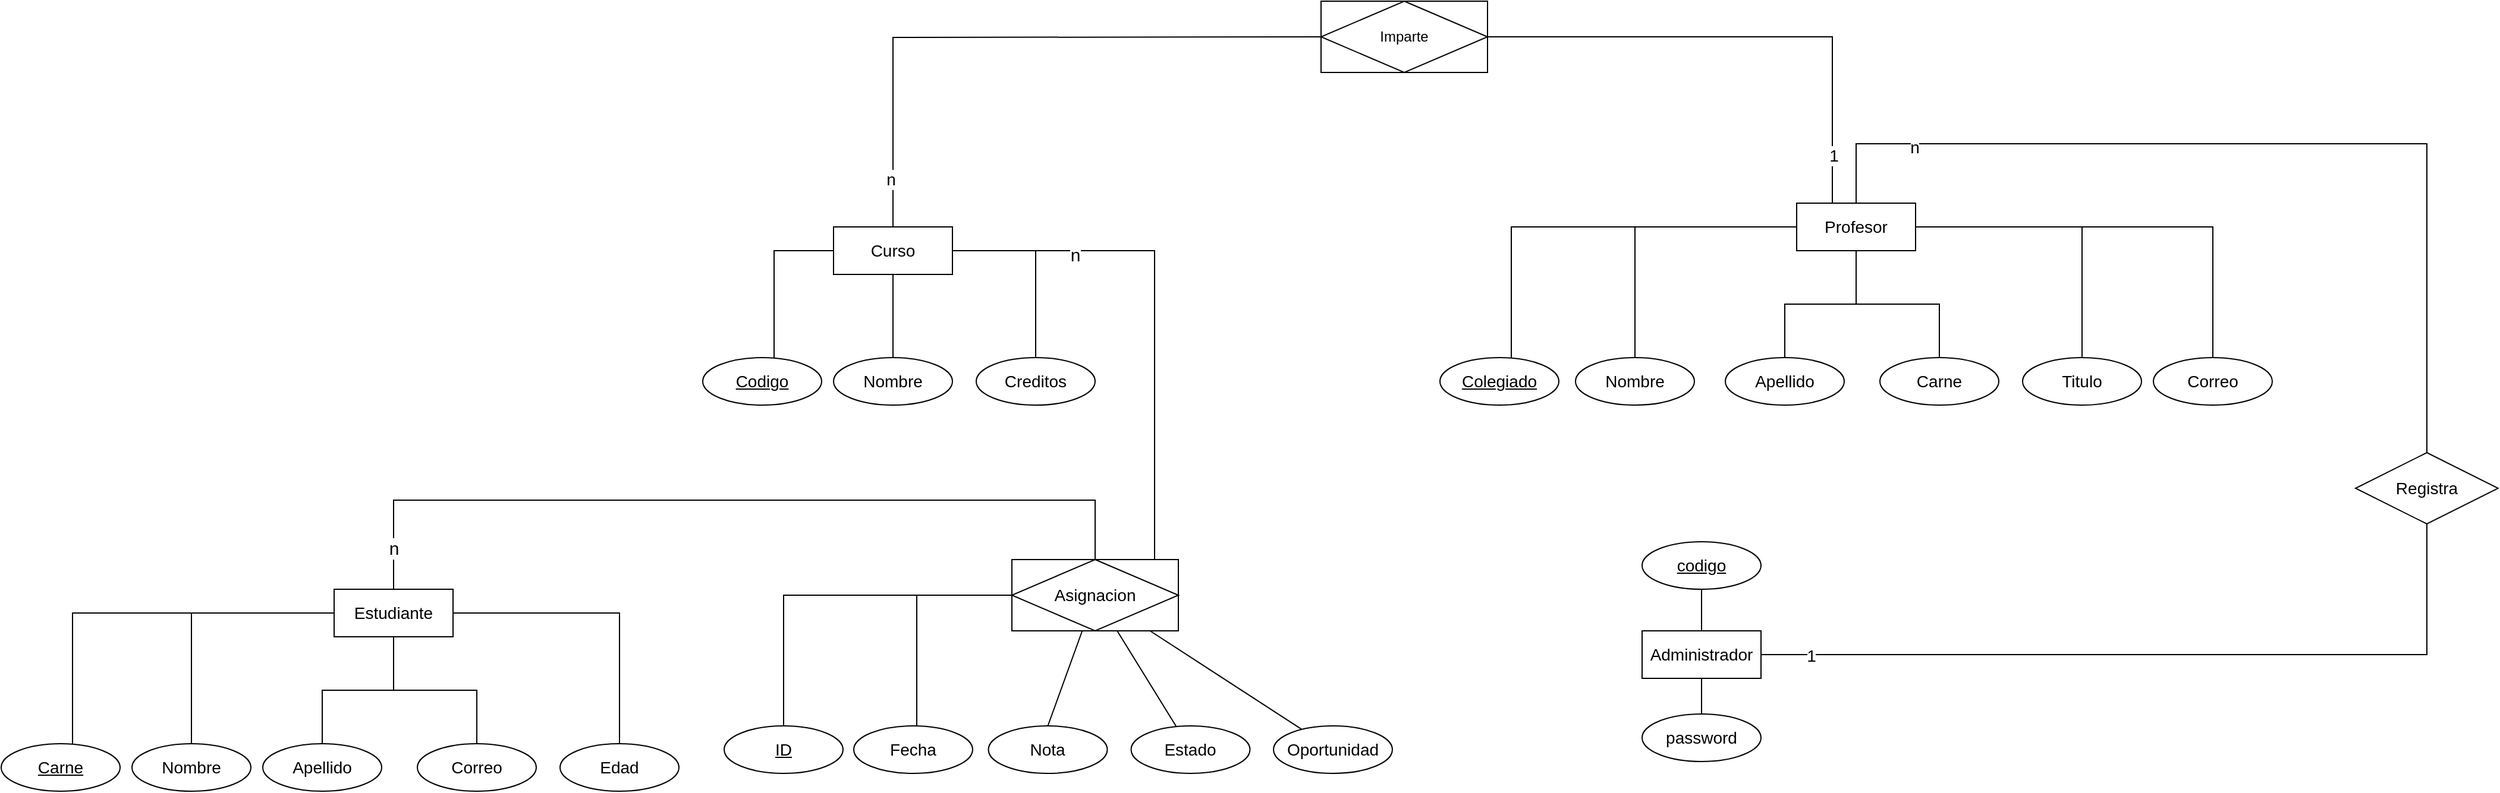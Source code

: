<mxfile version="20.2.5" type="device"><diagram id="o-rbEXCSqPaNybJV9gmY" name="Página-1"><mxGraphModel dx="1662" dy="2009" grid="1" gridSize="10" guides="1" tooltips="1" connect="1" arrows="1" fold="1" page="1" pageScale="1" pageWidth="827" pageHeight="1169" math="0" shadow="0"><root><mxCell id="0"/><mxCell id="1" parent="0"/><mxCell id="u6WFQUj0Tl192IYciWM--7" style="edgeStyle=orthogonalEdgeStyle;rounded=0;orthogonalLoop=1;jettySize=auto;html=1;entryX=0.6;entryY=0.025;entryDx=0;entryDy=0;entryPerimeter=0;fontSize=14;endArrow=none;endFill=0;" parent="1" source="u6WFQUj0Tl192IYciWM--1" target="u6WFQUj0Tl192IYciWM--2" edge="1"><mxGeometry relative="1" as="geometry"/></mxCell><mxCell id="u6WFQUj0Tl192IYciWM--8" style="edgeStyle=orthogonalEdgeStyle;rounded=0;orthogonalLoop=1;jettySize=auto;html=1;entryX=0.5;entryY=0;entryDx=0;entryDy=0;fontSize=14;endArrow=none;endFill=0;" parent="1" source="u6WFQUj0Tl192IYciWM--1" target="u6WFQUj0Tl192IYciWM--3" edge="1"><mxGeometry relative="1" as="geometry"/></mxCell><mxCell id="u6WFQUj0Tl192IYciWM--9" style="edgeStyle=orthogonalEdgeStyle;rounded=0;orthogonalLoop=1;jettySize=auto;html=1;fontSize=14;endArrow=none;endFill=0;" parent="1" source="u6WFQUj0Tl192IYciWM--1" target="u6WFQUj0Tl192IYciWM--4" edge="1"><mxGeometry relative="1" as="geometry"/></mxCell><mxCell id="u6WFQUj0Tl192IYciWM--10" style="edgeStyle=orthogonalEdgeStyle;rounded=0;orthogonalLoop=1;jettySize=auto;html=1;entryX=0.5;entryY=0;entryDx=0;entryDy=0;fontSize=14;endArrow=none;endFill=0;" parent="1" source="u6WFQUj0Tl192IYciWM--1" target="u6WFQUj0Tl192IYciWM--5" edge="1"><mxGeometry relative="1" as="geometry"/></mxCell><mxCell id="u6WFQUj0Tl192IYciWM--11" style="edgeStyle=orthogonalEdgeStyle;rounded=0;orthogonalLoop=1;jettySize=auto;html=1;fontSize=14;endArrow=none;endFill=0;" parent="1" source="u6WFQUj0Tl192IYciWM--1" target="u6WFQUj0Tl192IYciWM--6" edge="1"><mxGeometry relative="1" as="geometry"/></mxCell><mxCell id="u6WFQUj0Tl192IYciWM--35" style="edgeStyle=orthogonalEdgeStyle;rounded=0;orthogonalLoop=1;jettySize=auto;html=1;fontSize=14;endArrow=none;endFill=0;" parent="1" source="u6WFQUj0Tl192IYciWM--1" target="u6WFQUj0Tl192IYciWM--34" edge="1"><mxGeometry relative="1" as="geometry"><Array as="points"><mxPoint x="520" y="340"/><mxPoint x="1110" y="340"/></Array></mxGeometry></mxCell><mxCell id="s0Sb3QEt7d1eJSV2hL1U-1" value="n" style="edgeLabel;html=1;align=center;verticalAlign=middle;resizable=0;points=[];fontSize=15;" parent="u6WFQUj0Tl192IYciWM--35" vertex="1" connectable="0"><mxGeometry x="-0.936" y="1" relative="1" as="geometry"><mxPoint x="1" y="-12" as="offset"/></mxGeometry></mxCell><mxCell id="u6WFQUj0Tl192IYciWM--1" value="Estudiante" style="whiteSpace=wrap;html=1;align=center;fontSize=14;" parent="1" vertex="1"><mxGeometry x="470" y="415" width="100" height="40" as="geometry"/></mxCell><mxCell id="u6WFQUj0Tl192IYciWM--2" value="Carne" style="ellipse;whiteSpace=wrap;html=1;align=center;fontStyle=4;fontSize=14;" parent="1" vertex="1"><mxGeometry x="190" y="545" width="100" height="40" as="geometry"/></mxCell><mxCell id="u6WFQUj0Tl192IYciWM--3" value="Nombre" style="ellipse;whiteSpace=wrap;html=1;align=center;fontSize=14;" parent="1" vertex="1"><mxGeometry x="300" y="545" width="100" height="40" as="geometry"/></mxCell><mxCell id="u6WFQUj0Tl192IYciWM--4" value="Apellido" style="ellipse;whiteSpace=wrap;html=1;align=center;fontSize=14;" parent="1" vertex="1"><mxGeometry x="410" y="545" width="100" height="40" as="geometry"/></mxCell><mxCell id="u6WFQUj0Tl192IYciWM--5" value="Correo" style="ellipse;whiteSpace=wrap;html=1;align=center;fontSize=14;" parent="1" vertex="1"><mxGeometry x="540" y="545" width="100" height="40" as="geometry"/></mxCell><mxCell id="u6WFQUj0Tl192IYciWM--6" value="Edad" style="ellipse;whiteSpace=wrap;html=1;align=center;fontSize=14;" parent="1" vertex="1"><mxGeometry x="660" y="545" width="100" height="40" as="geometry"/></mxCell><mxCell id="u6WFQUj0Tl192IYciWM--12" style="edgeStyle=orthogonalEdgeStyle;rounded=0;orthogonalLoop=1;jettySize=auto;html=1;entryX=0.6;entryY=0.025;entryDx=0;entryDy=0;entryPerimeter=0;fontSize=14;endArrow=none;endFill=0;" parent="1" source="u6WFQUj0Tl192IYciWM--17" target="u6WFQUj0Tl192IYciWM--18" edge="1"><mxGeometry relative="1" as="geometry"/></mxCell><mxCell id="u6WFQUj0Tl192IYciWM--13" style="edgeStyle=orthogonalEdgeStyle;rounded=0;orthogonalLoop=1;jettySize=auto;html=1;entryX=0.5;entryY=0;entryDx=0;entryDy=0;fontSize=14;endArrow=none;endFill=0;" parent="1" source="u6WFQUj0Tl192IYciWM--17" target="u6WFQUj0Tl192IYciWM--19" edge="1"><mxGeometry relative="1" as="geometry"/></mxCell><mxCell id="u6WFQUj0Tl192IYciWM--14" style="edgeStyle=orthogonalEdgeStyle;rounded=0;orthogonalLoop=1;jettySize=auto;html=1;fontSize=14;endArrow=none;endFill=0;" parent="1" source="u6WFQUj0Tl192IYciWM--17" target="u6WFQUj0Tl192IYciWM--20" edge="1"><mxGeometry relative="1" as="geometry"/></mxCell><mxCell id="u6WFQUj0Tl192IYciWM--36" style="edgeStyle=orthogonalEdgeStyle;rounded=0;orthogonalLoop=1;jettySize=auto;html=1;fontSize=14;endArrow=none;endFill=0;" parent="1" source="u6WFQUj0Tl192IYciWM--17" target="u6WFQUj0Tl192IYciWM--34" edge="1"><mxGeometry relative="1" as="geometry"><Array as="points"><mxPoint x="1160" y="130"/></Array></mxGeometry></mxCell><mxCell id="s0Sb3QEt7d1eJSV2hL1U-2" value="n" style="edgeLabel;html=1;align=center;verticalAlign=middle;resizable=0;points=[];fontSize=15;" parent="u6WFQUj0Tl192IYciWM--36" vertex="1" connectable="0"><mxGeometry x="-0.521" y="-3" relative="1" as="geometry"><mxPoint as="offset"/></mxGeometry></mxCell><mxCell id="u6WFQUj0Tl192IYciWM--17" value="Curso" style="whiteSpace=wrap;html=1;align=center;fontSize=14;" parent="1" vertex="1"><mxGeometry x="890" y="110" width="100" height="40" as="geometry"/></mxCell><mxCell id="u6WFQUj0Tl192IYciWM--18" value="Codigo" style="ellipse;whiteSpace=wrap;html=1;align=center;fontStyle=4;fontSize=14;" parent="1" vertex="1"><mxGeometry x="780" y="220" width="100" height="40" as="geometry"/></mxCell><mxCell id="u6WFQUj0Tl192IYciWM--19" value="Nombre" style="ellipse;whiteSpace=wrap;html=1;align=center;fontSize=14;" parent="1" vertex="1"><mxGeometry x="890" y="220" width="100" height="40" as="geometry"/></mxCell><mxCell id="u6WFQUj0Tl192IYciWM--20" value="Creditos" style="ellipse;whiteSpace=wrap;html=1;align=center;fontSize=14;" parent="1" vertex="1"><mxGeometry x="1010" y="220" width="100" height="40" as="geometry"/></mxCell><mxCell id="u6WFQUj0Tl192IYciWM--39" style="edgeStyle=orthogonalEdgeStyle;rounded=0;orthogonalLoop=1;jettySize=auto;html=1;fontSize=14;endArrow=none;endFill=0;" parent="1" source="u6WFQUj0Tl192IYciWM--34" target="u6WFQUj0Tl192IYciWM--38" edge="1"><mxGeometry relative="1" as="geometry"/></mxCell><mxCell id="u6WFQUj0Tl192IYciWM--40" style="edgeStyle=orthogonalEdgeStyle;rounded=0;orthogonalLoop=1;jettySize=auto;html=1;fontSize=14;endArrow=none;endFill=0;" parent="1" source="u6WFQUj0Tl192IYciWM--34" target="u6WFQUj0Tl192IYciWM--37" edge="1"><mxGeometry relative="1" as="geometry"><Array as="points"><mxPoint x="960" y="420"/></Array></mxGeometry></mxCell><mxCell id="s0Sb3QEt7d1eJSV2hL1U-4" style="edgeStyle=none;rounded=0;orthogonalLoop=1;jettySize=auto;html=1;entryX=0.5;entryY=0;entryDx=0;entryDy=0;fontSize=15;endArrow=none;endFill=0;" parent="1" source="u6WFQUj0Tl192IYciWM--34" target="s0Sb3QEt7d1eJSV2hL1U-3" edge="1"><mxGeometry relative="1" as="geometry"/></mxCell><mxCell id="s0Sb3QEt7d1eJSV2hL1U-6" style="edgeStyle=none;rounded=0;orthogonalLoop=1;jettySize=auto;html=1;fontSize=15;endArrow=none;endFill=0;" parent="1" source="u6WFQUj0Tl192IYciWM--34" target="s0Sb3QEt7d1eJSV2hL1U-5" edge="1"><mxGeometry relative="1" as="geometry"/></mxCell><mxCell id="s0Sb3QEt7d1eJSV2hL1U-11" style="edgeStyle=none;rounded=0;orthogonalLoop=1;jettySize=auto;html=1;fontSize=15;endArrow=none;endFill=0;" parent="1" source="u6WFQUj0Tl192IYciWM--34" target="s0Sb3QEt7d1eJSV2hL1U-10" edge="1"><mxGeometry relative="1" as="geometry"/></mxCell><mxCell id="u6WFQUj0Tl192IYciWM--34" value="Asignacion" style="shape=associativeEntity;whiteSpace=wrap;html=1;align=center;fontSize=14;" parent="1" vertex="1"><mxGeometry x="1040" y="390" width="140" height="60" as="geometry"/></mxCell><mxCell id="u6WFQUj0Tl192IYciWM--37" value="Fecha" style="ellipse;whiteSpace=wrap;html=1;align=center;fontSize=14;" parent="1" vertex="1"><mxGeometry x="907" y="530" width="100" height="40" as="geometry"/></mxCell><mxCell id="u6WFQUj0Tl192IYciWM--38" value="ID" style="ellipse;whiteSpace=wrap;html=1;align=center;fontStyle=4;fontSize=14;" parent="1" vertex="1"><mxGeometry x="798" y="530" width="100" height="40" as="geometry"/></mxCell><mxCell id="u6WFQUj0Tl192IYciWM--41" style="edgeStyle=orthogonalEdgeStyle;rounded=0;orthogonalLoop=1;jettySize=auto;html=1;entryX=0.6;entryY=0.025;entryDx=0;entryDy=0;entryPerimeter=0;fontSize=14;endArrow=none;endFill=0;" parent="1" source="u6WFQUj0Tl192IYciWM--46" target="u6WFQUj0Tl192IYciWM--47" edge="1"><mxGeometry relative="1" as="geometry"/></mxCell><mxCell id="u6WFQUj0Tl192IYciWM--42" style="edgeStyle=orthogonalEdgeStyle;rounded=0;orthogonalLoop=1;jettySize=auto;html=1;entryX=0.5;entryY=0;entryDx=0;entryDy=0;fontSize=14;endArrow=none;endFill=0;" parent="1" source="u6WFQUj0Tl192IYciWM--46" target="u6WFQUj0Tl192IYciWM--48" edge="1"><mxGeometry relative="1" as="geometry"/></mxCell><mxCell id="u6WFQUj0Tl192IYciWM--43" style="edgeStyle=orthogonalEdgeStyle;rounded=0;orthogonalLoop=1;jettySize=auto;html=1;fontSize=14;endArrow=none;endFill=0;" parent="1" source="u6WFQUj0Tl192IYciWM--46" target="u6WFQUj0Tl192IYciWM--49" edge="1"><mxGeometry relative="1" as="geometry"/></mxCell><mxCell id="u6WFQUj0Tl192IYciWM--44" style="edgeStyle=orthogonalEdgeStyle;rounded=0;orthogonalLoop=1;jettySize=auto;html=1;entryX=0.5;entryY=0;entryDx=0;entryDy=0;fontSize=14;endArrow=none;endFill=0;" parent="1" source="u6WFQUj0Tl192IYciWM--46" target="u6WFQUj0Tl192IYciWM--50" edge="1"><mxGeometry relative="1" as="geometry"/></mxCell><mxCell id="u6WFQUj0Tl192IYciWM--45" style="edgeStyle=orthogonalEdgeStyle;rounded=0;orthogonalLoop=1;jettySize=auto;html=1;fontSize=14;endArrow=none;endFill=0;" parent="1" source="u6WFQUj0Tl192IYciWM--46" target="u6WFQUj0Tl192IYciWM--51" edge="1"><mxGeometry relative="1" as="geometry"/></mxCell><mxCell id="u6WFQUj0Tl192IYciWM--58" style="edgeStyle=orthogonalEdgeStyle;rounded=0;orthogonalLoop=1;jettySize=auto;html=1;fontSize=14;endArrow=none;endFill=0;" parent="1" source="u6WFQUj0Tl192IYciWM--46" target="u6WFQUj0Tl192IYciWM--57" edge="1"><mxGeometry relative="1" as="geometry"/></mxCell><mxCell id="u6WFQUj0Tl192IYciWM--69" style="edgeStyle=orthogonalEdgeStyle;rounded=0;orthogonalLoop=1;jettySize=auto;html=1;fontSize=14;endArrow=none;endFill=0;" parent="1" source="u6WFQUj0Tl192IYciWM--46" target="u6WFQUj0Tl192IYciWM--68" edge="1"><mxGeometry relative="1" as="geometry"><Array as="points"><mxPoint x="1750" y="40"/><mxPoint x="2230" y="40"/></Array></mxGeometry></mxCell><mxCell id="u6WFQUj0Tl192IYciWM--75" value="n" style="edgeLabel;html=1;align=center;verticalAlign=middle;resizable=0;points=[];fontSize=14;" parent="u6WFQUj0Tl192IYciWM--69" vertex="1" connectable="0"><mxGeometry x="-0.749" y="-3" relative="1" as="geometry"><mxPoint as="offset"/></mxGeometry></mxCell><mxCell id="u6WFQUj0Tl192IYciWM--46" value="Profesor" style="whiteSpace=wrap;html=1;align=center;fontSize=14;" parent="1" vertex="1"><mxGeometry x="1700" y="90" width="100" height="40" as="geometry"/></mxCell><mxCell id="u6WFQUj0Tl192IYciWM--47" value="Colegiado" style="ellipse;whiteSpace=wrap;html=1;align=center;fontStyle=4;fontSize=14;" parent="1" vertex="1"><mxGeometry x="1400" y="220" width="100" height="40" as="geometry"/></mxCell><mxCell id="u6WFQUj0Tl192IYciWM--48" value="Nombre" style="ellipse;whiteSpace=wrap;html=1;align=center;fontSize=14;" parent="1" vertex="1"><mxGeometry x="1514" y="220" width="100" height="40" as="geometry"/></mxCell><mxCell id="u6WFQUj0Tl192IYciWM--49" value="Apellido" style="ellipse;whiteSpace=wrap;html=1;align=center;fontSize=14;" parent="1" vertex="1"><mxGeometry x="1640" y="220" width="100" height="40" as="geometry"/></mxCell><mxCell id="u6WFQUj0Tl192IYciWM--50" value="Carne" style="ellipse;whiteSpace=wrap;html=1;align=center;fontSize=14;" parent="1" vertex="1"><mxGeometry x="1770" y="220" width="100" height="40" as="geometry"/></mxCell><mxCell id="u6WFQUj0Tl192IYciWM--51" value="Titulo" style="ellipse;whiteSpace=wrap;html=1;align=center;fontSize=14;" parent="1" vertex="1"><mxGeometry x="1890" y="220" width="100" height="40" as="geometry"/></mxCell><mxCell id="u6WFQUj0Tl192IYciWM--53" style="edgeStyle=orthogonalEdgeStyle;rounded=0;orthogonalLoop=1;jettySize=auto;html=1;fontSize=14;endArrow=none;endFill=0;" parent="1" target="u6WFQUj0Tl192IYciWM--17" edge="1"><mxGeometry relative="1" as="geometry"><mxPoint x="1310" y="-50" as="sourcePoint"/></mxGeometry></mxCell><mxCell id="u6WFQUj0Tl192IYciWM--78" value="n" style="edgeLabel;html=1;align=center;verticalAlign=middle;resizable=0;points=[];fontSize=14;" parent="u6WFQUj0Tl192IYciWM--53" vertex="1" connectable="0"><mxGeometry x="0.849" y="-2" relative="1" as="geometry"><mxPoint as="offset"/></mxGeometry></mxCell><mxCell id="u6WFQUj0Tl192IYciWM--54" style="edgeStyle=orthogonalEdgeStyle;rounded=0;orthogonalLoop=1;jettySize=auto;html=1;fontSize=14;exitX=1;exitY=0.5;exitDx=0;exitDy=0;endArrow=none;endFill=0;" parent="1" target="u6WFQUj0Tl192IYciWM--46" edge="1"><mxGeometry relative="1" as="geometry"><mxPoint x="1430" y="-50" as="sourcePoint"/><Array as="points"><mxPoint x="1430" y="-50"/><mxPoint x="1730" y="-50"/></Array></mxGeometry></mxCell><mxCell id="u6WFQUj0Tl192IYciWM--77" value="1" style="edgeLabel;html=1;align=center;verticalAlign=middle;resizable=0;points=[];fontSize=14;" parent="u6WFQUj0Tl192IYciWM--54" vertex="1" connectable="0"><mxGeometry x="0.818" y="1" relative="1" as="geometry"><mxPoint as="offset"/></mxGeometry></mxCell><mxCell id="u6WFQUj0Tl192IYciWM--57" value="Correo" style="ellipse;whiteSpace=wrap;html=1;align=center;fontSize=14;" parent="1" vertex="1"><mxGeometry x="2000" y="220" width="100" height="40" as="geometry"/></mxCell><mxCell id="u6WFQUj0Tl192IYciWM--63" style="edgeStyle=orthogonalEdgeStyle;rounded=0;orthogonalLoop=1;jettySize=auto;html=1;entryX=0.5;entryY=1;entryDx=0;entryDy=0;fontSize=14;endArrow=none;endFill=0;" parent="1" source="u6WFQUj0Tl192IYciWM--60" target="u6WFQUj0Tl192IYciWM--61" edge="1"><mxGeometry relative="1" as="geometry"/></mxCell><mxCell id="u6WFQUj0Tl192IYciWM--64" style="edgeStyle=orthogonalEdgeStyle;rounded=0;orthogonalLoop=1;jettySize=auto;html=1;fontSize=14;endArrow=none;endFill=0;" parent="1" source="u6WFQUj0Tl192IYciWM--60" target="u6WFQUj0Tl192IYciWM--62" edge="1"><mxGeometry relative="1" as="geometry"/></mxCell><mxCell id="u6WFQUj0Tl192IYciWM--70" style="edgeStyle=orthogonalEdgeStyle;rounded=0;orthogonalLoop=1;jettySize=auto;html=1;fontSize=14;endArrow=none;endFill=0;" parent="1" source="u6WFQUj0Tl192IYciWM--60" target="u6WFQUj0Tl192IYciWM--68" edge="1"><mxGeometry relative="1" as="geometry"/></mxCell><mxCell id="u6WFQUj0Tl192IYciWM--71" value="1" style="edgeLabel;html=1;align=center;verticalAlign=middle;resizable=0;points=[];fontSize=14;" parent="u6WFQUj0Tl192IYciWM--70" vertex="1" connectable="0"><mxGeometry x="-0.875" y="-1" relative="1" as="geometry"><mxPoint as="offset"/></mxGeometry></mxCell><mxCell id="u6WFQUj0Tl192IYciWM--60" value="Administrador" style="whiteSpace=wrap;html=1;align=center;fontSize=14;" parent="1" vertex="1"><mxGeometry x="1570" y="450" width="100" height="40" as="geometry"/></mxCell><mxCell id="u6WFQUj0Tl192IYciWM--61" value="codigo" style="ellipse;whiteSpace=wrap;html=1;align=center;fontStyle=4;fontSize=14;" parent="1" vertex="1"><mxGeometry x="1570" y="375" width="100" height="40" as="geometry"/></mxCell><mxCell id="u6WFQUj0Tl192IYciWM--62" value="password" style="ellipse;whiteSpace=wrap;html=1;align=center;fontSize=14;" parent="1" vertex="1"><mxGeometry x="1570" y="520" width="100" height="40" as="geometry"/></mxCell><mxCell id="u6WFQUj0Tl192IYciWM--68" value="Registra" style="shape=rhombus;perimeter=rhombusPerimeter;whiteSpace=wrap;html=1;align=center;fontSize=14;" parent="1" vertex="1"><mxGeometry x="2170" y="300" width="120" height="60" as="geometry"/></mxCell><mxCell id="s0Sb3QEt7d1eJSV2hL1U-3" value="Nota" style="ellipse;whiteSpace=wrap;html=1;align=center;fontSize=14;" parent="1" vertex="1"><mxGeometry x="1020.25" y="530" width="100" height="40" as="geometry"/></mxCell><mxCell id="s0Sb3QEt7d1eJSV2hL1U-5" value="Estado" style="ellipse;whiteSpace=wrap;html=1;align=center;fontSize=14;" parent="1" vertex="1"><mxGeometry x="1140.25" y="530" width="100" height="40" as="geometry"/></mxCell><mxCell id="s0Sb3QEt7d1eJSV2hL1U-10" value="Oportunidad" style="ellipse;whiteSpace=wrap;html=1;align=center;fontSize=14;" parent="1" vertex="1"><mxGeometry x="1260" y="530" width="100" height="40" as="geometry"/></mxCell><mxCell id="APyrnI6IGsNF-bcs3Zqa-1" value="Imparte" style="shape=associativeEntity;whiteSpace=wrap;html=1;align=center;" vertex="1" parent="1"><mxGeometry x="1300" y="-80" width="140" height="60" as="geometry"/></mxCell></root></mxGraphModel></diagram></mxfile>